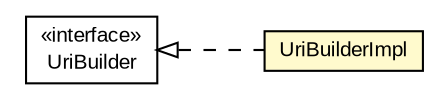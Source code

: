 #!/usr/local/bin/dot
#
# Class diagram 
# Generated by UMLGraph version R5_6-24-gf6e263 (http://www.umlgraph.org/)
#

digraph G {
	edge [fontname="arial",fontsize=10,labelfontname="arial",labelfontsize=10];
	node [fontname="arial",fontsize=10,shape=plaintext];
	nodesep=0.25;
	ranksep=0.5;
	rankdir=LR;
	// org.turbogwt.core.http.client.UriBuilderImpl
	c4117 [label=<<table title="org.turbogwt.core.http.client.UriBuilderImpl" border="0" cellborder="1" cellspacing="0" cellpadding="2" port="p" bgcolor="lemonChiffon" href="./UriBuilderImpl.html">
		<tr><td><table border="0" cellspacing="0" cellpadding="1">
<tr><td align="center" balign="center"> UriBuilderImpl </td></tr>
		</table></td></tr>
		</table>>, URL="./UriBuilderImpl.html", fontname="arial", fontcolor="black", fontsize=10.0];
	// org.turbogwt.core.http.client.UriBuilder
	c4118 [label=<<table title="org.turbogwt.core.http.client.UriBuilder" border="0" cellborder="1" cellspacing="0" cellpadding="2" port="p" href="./UriBuilder.html">
		<tr><td><table border="0" cellspacing="0" cellpadding="1">
<tr><td align="center" balign="center"> &#171;interface&#187; </td></tr>
<tr><td align="center" balign="center"> UriBuilder </td></tr>
		</table></td></tr>
		</table>>, URL="./UriBuilder.html", fontname="arial", fontcolor="black", fontsize=10.0];
	//org.turbogwt.core.http.client.UriBuilderImpl implements org.turbogwt.core.http.client.UriBuilder
	c4118:p -> c4117:p [dir=back,arrowtail=empty,style=dashed];
}

